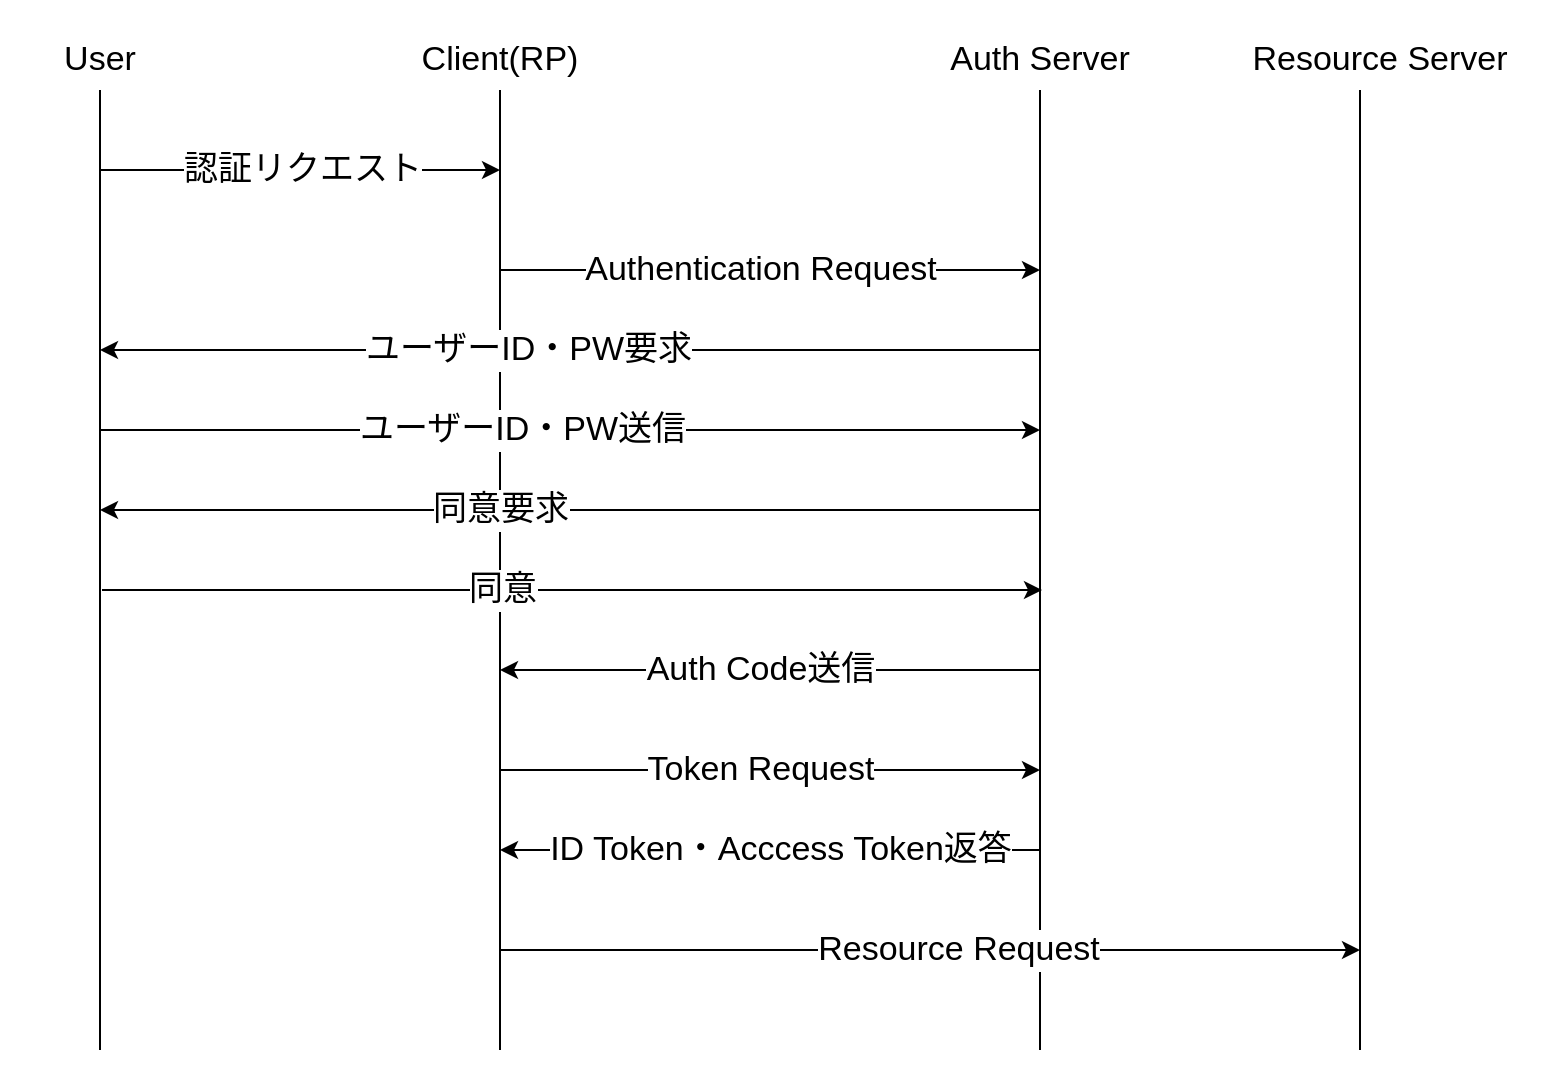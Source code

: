 <mxfile>
    <diagram id="xpdOEYSGXyqZKo1Qd9pd" name="Page-1">
        <mxGraphModel dx="1214" dy="910" grid="1" gridSize="10" guides="1" tooltips="1" connect="1" arrows="1" fold="1" page="1" pageScale="1" pageWidth="827" pageHeight="1169" math="0" shadow="0">
            <root>
                <mxCell id="0"/>
                <mxCell id="1" parent="0"/>
                <mxCell id="36" value="" style="whiteSpace=wrap;html=1;strokeColor=none;" vertex="1" parent="1">
                    <mxGeometry x="170" y="115" width="770" height="545" as="geometry"/>
                </mxCell>
                <mxCell id="2" value="" style="edgeStyle=none;orthogonalLoop=1;jettySize=auto;html=1;endArrow=none;endFill=0;" parent="1" edge="1">
                    <mxGeometry width="80" relative="1" as="geometry">
                        <mxPoint x="220" y="160" as="sourcePoint"/>
                        <mxPoint x="220" y="640" as="targetPoint"/>
                        <Array as="points"/>
                    </mxGeometry>
                </mxCell>
                <mxCell id="4" value="" style="edgeStyle=none;orthogonalLoop=1;jettySize=auto;html=1;endArrow=none;endFill=0;" parent="1" edge="1">
                    <mxGeometry width="80" relative="1" as="geometry">
                        <mxPoint x="420" y="160" as="sourcePoint"/>
                        <mxPoint x="420" y="640" as="targetPoint"/>
                        <Array as="points"/>
                    </mxGeometry>
                </mxCell>
                <mxCell id="5" value="" style="edgeStyle=none;orthogonalLoop=1;jettySize=auto;html=1;endArrow=none;endFill=0;" parent="1" edge="1">
                    <mxGeometry width="80" relative="1" as="geometry">
                        <mxPoint x="690" y="160" as="sourcePoint"/>
                        <mxPoint x="690" y="640" as="targetPoint"/>
                        <Array as="points"/>
                    </mxGeometry>
                </mxCell>
                <mxCell id="6" value="" style="edgeStyle=none;orthogonalLoop=1;jettySize=auto;html=1;endArrow=none;endFill=0;" parent="1" edge="1">
                    <mxGeometry width="80" relative="1" as="geometry">
                        <mxPoint x="850" y="160" as="sourcePoint"/>
                        <mxPoint x="850" y="640" as="targetPoint"/>
                        <Array as="points"/>
                    </mxGeometry>
                </mxCell>
                <mxCell id="7" value="&lt;font style=&quot;font-size: 17px;&quot;&gt;User&lt;/font&gt;" style="text;strokeColor=none;align=center;fillColor=none;html=1;verticalAlign=middle;whiteSpace=wrap;rounded=0;" parent="1" vertex="1">
                    <mxGeometry x="190" y="130" width="60" height="30" as="geometry"/>
                </mxCell>
                <mxCell id="8" value="&lt;font style=&quot;font-size: 17px;&quot;&gt;Client(RP)&lt;/font&gt;" style="text;strokeColor=none;align=center;fillColor=none;html=1;verticalAlign=middle;whiteSpace=wrap;rounded=0;" parent="1" vertex="1">
                    <mxGeometry x="380" y="130" width="80" height="30" as="geometry"/>
                </mxCell>
                <mxCell id="10" value="&lt;font style=&quot;font-size: 17px;&quot;&gt;Auth Server&lt;/font&gt;" style="text;strokeColor=none;align=center;fillColor=none;html=1;verticalAlign=middle;whiteSpace=wrap;rounded=0;" parent="1" vertex="1">
                    <mxGeometry x="640" y="130" width="100" height="30" as="geometry"/>
                </mxCell>
                <mxCell id="11" value="&lt;font style=&quot;font-size: 17px;&quot;&gt;Resource Server&lt;/font&gt;" style="text;strokeColor=none;align=center;fillColor=none;html=1;verticalAlign=middle;whiteSpace=wrap;rounded=0;" parent="1" vertex="1">
                    <mxGeometry x="780" y="130" width="160" height="30" as="geometry"/>
                </mxCell>
                <mxCell id="12" value="" style="edgeStyle=none;orthogonalLoop=1;jettySize=auto;html=1;fontSize=17;endArrow=classic;endFill=1;" parent="1" edge="1">
                    <mxGeometry width="80" relative="1" as="geometry">
                        <mxPoint x="220" y="200" as="sourcePoint"/>
                        <mxPoint x="420" y="200" as="targetPoint"/>
                        <Array as="points"/>
                    </mxGeometry>
                </mxCell>
                <mxCell id="13" value="認証リクエスト" style="edgeLabel;html=1;align=center;verticalAlign=middle;resizable=0;points=[];fontSize=17;" parent="12" vertex="1" connectable="0">
                    <mxGeometry x="-0.437" y="3" relative="1" as="geometry">
                        <mxPoint x="44" y="3" as="offset"/>
                    </mxGeometry>
                </mxCell>
                <mxCell id="14" value="" style="edgeStyle=none;orthogonalLoop=1;jettySize=auto;html=1;fontSize=17;endArrow=classic;endFill=1;" parent="1" edge="1">
                    <mxGeometry width="80" relative="1" as="geometry">
                        <mxPoint x="420" y="250" as="sourcePoint"/>
                        <mxPoint x="690" y="250" as="targetPoint"/>
                        <Array as="points"/>
                    </mxGeometry>
                </mxCell>
                <mxCell id="15" value="Authentication Request" style="edgeLabel;html=1;align=center;verticalAlign=middle;resizable=0;points=[];fontSize=17;" parent="14" vertex="1" connectable="0">
                    <mxGeometry x="-0.437" y="3" relative="1" as="geometry">
                        <mxPoint x="54" y="3" as="offset"/>
                    </mxGeometry>
                </mxCell>
                <mxCell id="16" value="" style="edgeStyle=none;orthogonalLoop=1;jettySize=auto;html=1;fontSize=17;endArrow=classic;endFill=1;" parent="1" edge="1">
                    <mxGeometry width="80" relative="1" as="geometry">
                        <mxPoint x="690" y="290" as="sourcePoint"/>
                        <mxPoint x="220" y="290" as="targetPoint"/>
                        <Array as="points"/>
                    </mxGeometry>
                </mxCell>
                <mxCell id="17" value="ユーザーID・PW要求" style="edgeLabel;html=1;align=center;verticalAlign=middle;resizable=0;points=[];fontSize=17;" parent="16" vertex="1" connectable="0">
                    <mxGeometry x="-0.437" y="3" relative="1" as="geometry">
                        <mxPoint x="-124" y="-3" as="offset"/>
                    </mxGeometry>
                </mxCell>
                <mxCell id="18" value="" style="edgeStyle=none;orthogonalLoop=1;jettySize=auto;html=1;fontSize=17;endArrow=classic;endFill=1;" parent="1" edge="1">
                    <mxGeometry width="80" relative="1" as="geometry">
                        <mxPoint x="221" y="410" as="sourcePoint"/>
                        <mxPoint x="691" y="410" as="targetPoint"/>
                        <Array as="points"/>
                    </mxGeometry>
                </mxCell>
                <mxCell id="19" value="同意" style="edgeLabel;html=1;align=center;verticalAlign=middle;resizable=0;points=[];fontSize=17;" parent="18" vertex="1" connectable="0">
                    <mxGeometry x="-0.437" y="3" relative="1" as="geometry">
                        <mxPoint x="67" y="3" as="offset"/>
                    </mxGeometry>
                </mxCell>
                <mxCell id="20" value="" style="edgeStyle=none;orthogonalLoop=1;jettySize=auto;html=1;fontSize=17;endArrow=classic;endFill=1;" parent="1" edge="1">
                    <mxGeometry width="80" relative="1" as="geometry">
                        <mxPoint x="690" y="450" as="sourcePoint"/>
                        <mxPoint x="420" y="450" as="targetPoint"/>
                        <Array as="points"/>
                    </mxGeometry>
                </mxCell>
                <mxCell id="21" value="Auth Code送信" style="edgeLabel;html=1;align=center;verticalAlign=middle;resizable=0;points=[];fontSize=17;" parent="20" vertex="1" connectable="0">
                    <mxGeometry x="-0.437" y="3" relative="1" as="geometry">
                        <mxPoint x="-64" y="-3" as="offset"/>
                    </mxGeometry>
                </mxCell>
                <mxCell id="22" value="" style="edgeStyle=none;orthogonalLoop=1;jettySize=auto;html=1;fontSize=17;endArrow=classic;endFill=1;" parent="1" edge="1">
                    <mxGeometry width="80" relative="1" as="geometry">
                        <mxPoint x="420" y="500" as="sourcePoint"/>
                        <mxPoint x="690" y="500" as="targetPoint"/>
                        <Array as="points"/>
                    </mxGeometry>
                </mxCell>
                <mxCell id="23" value="Token Request" style="edgeLabel;html=1;align=center;verticalAlign=middle;resizable=0;points=[];fontSize=17;" parent="22" vertex="1" connectable="0">
                    <mxGeometry x="-0.437" y="3" relative="1" as="geometry">
                        <mxPoint x="54" y="3" as="offset"/>
                    </mxGeometry>
                </mxCell>
                <mxCell id="26" value="" style="edgeStyle=none;orthogonalLoop=1;jettySize=auto;html=1;fontSize=17;endArrow=classic;endFill=1;" parent="1" edge="1">
                    <mxGeometry width="80" relative="1" as="geometry">
                        <mxPoint x="690" y="540" as="sourcePoint"/>
                        <mxPoint x="420" y="540" as="targetPoint"/>
                        <Array as="points"/>
                    </mxGeometry>
                </mxCell>
                <mxCell id="27" value="ID Token・Acccess Token返答" style="edgeLabel;html=1;align=center;verticalAlign=middle;resizable=0;points=[];fontSize=17;" parent="26" vertex="1" connectable="0">
                    <mxGeometry x="-0.437" y="3" relative="1" as="geometry">
                        <mxPoint x="-54" y="-3" as="offset"/>
                    </mxGeometry>
                </mxCell>
                <mxCell id="30" value="" style="edgeStyle=none;orthogonalLoop=1;jettySize=auto;html=1;fontSize=17;endArrow=classic;endFill=1;" parent="1" edge="1">
                    <mxGeometry width="80" relative="1" as="geometry">
                        <mxPoint x="420" y="590" as="sourcePoint"/>
                        <mxPoint x="850" y="590" as="targetPoint"/>
                        <Array as="points"/>
                    </mxGeometry>
                </mxCell>
                <mxCell id="31" value="Resource Request" style="edgeLabel;html=1;align=center;verticalAlign=middle;resizable=0;points=[];fontSize=17;" parent="30" vertex="1" connectable="0">
                    <mxGeometry x="-0.437" y="3" relative="1" as="geometry">
                        <mxPoint x="108" y="3" as="offset"/>
                    </mxGeometry>
                </mxCell>
                <mxCell id="32" value="" style="edgeStyle=none;orthogonalLoop=1;jettySize=auto;html=1;fontSize=17;endArrow=classic;endFill=1;" edge="1" parent="1">
                    <mxGeometry width="80" relative="1" as="geometry">
                        <mxPoint x="220" y="330" as="sourcePoint"/>
                        <mxPoint x="690" y="330" as="targetPoint"/>
                        <Array as="points"/>
                    </mxGeometry>
                </mxCell>
                <mxCell id="33" value="ユーザーID・PW送信" style="edgeLabel;html=1;align=center;verticalAlign=middle;resizable=0;points=[];fontSize=17;" vertex="1" connectable="0" parent="32">
                    <mxGeometry x="-0.437" y="3" relative="1" as="geometry">
                        <mxPoint x="78" y="3" as="offset"/>
                    </mxGeometry>
                </mxCell>
                <mxCell id="34" value="" style="edgeStyle=none;orthogonalLoop=1;jettySize=auto;html=1;fontSize=17;endArrow=classic;endFill=1;" edge="1" parent="1">
                    <mxGeometry width="80" relative="1" as="geometry">
                        <mxPoint x="690" y="370" as="sourcePoint"/>
                        <mxPoint x="220" y="370" as="targetPoint"/>
                        <Array as="points"/>
                    </mxGeometry>
                </mxCell>
                <mxCell id="35" value="同意要求" style="edgeLabel;html=1;align=center;verticalAlign=middle;resizable=0;points=[];fontSize=17;" vertex="1" connectable="0" parent="34">
                    <mxGeometry x="-0.437" y="3" relative="1" as="geometry">
                        <mxPoint x="-138" y="-3" as="offset"/>
                    </mxGeometry>
                </mxCell>
            </root>
        </mxGraphModel>
    </diagram>
</mxfile>